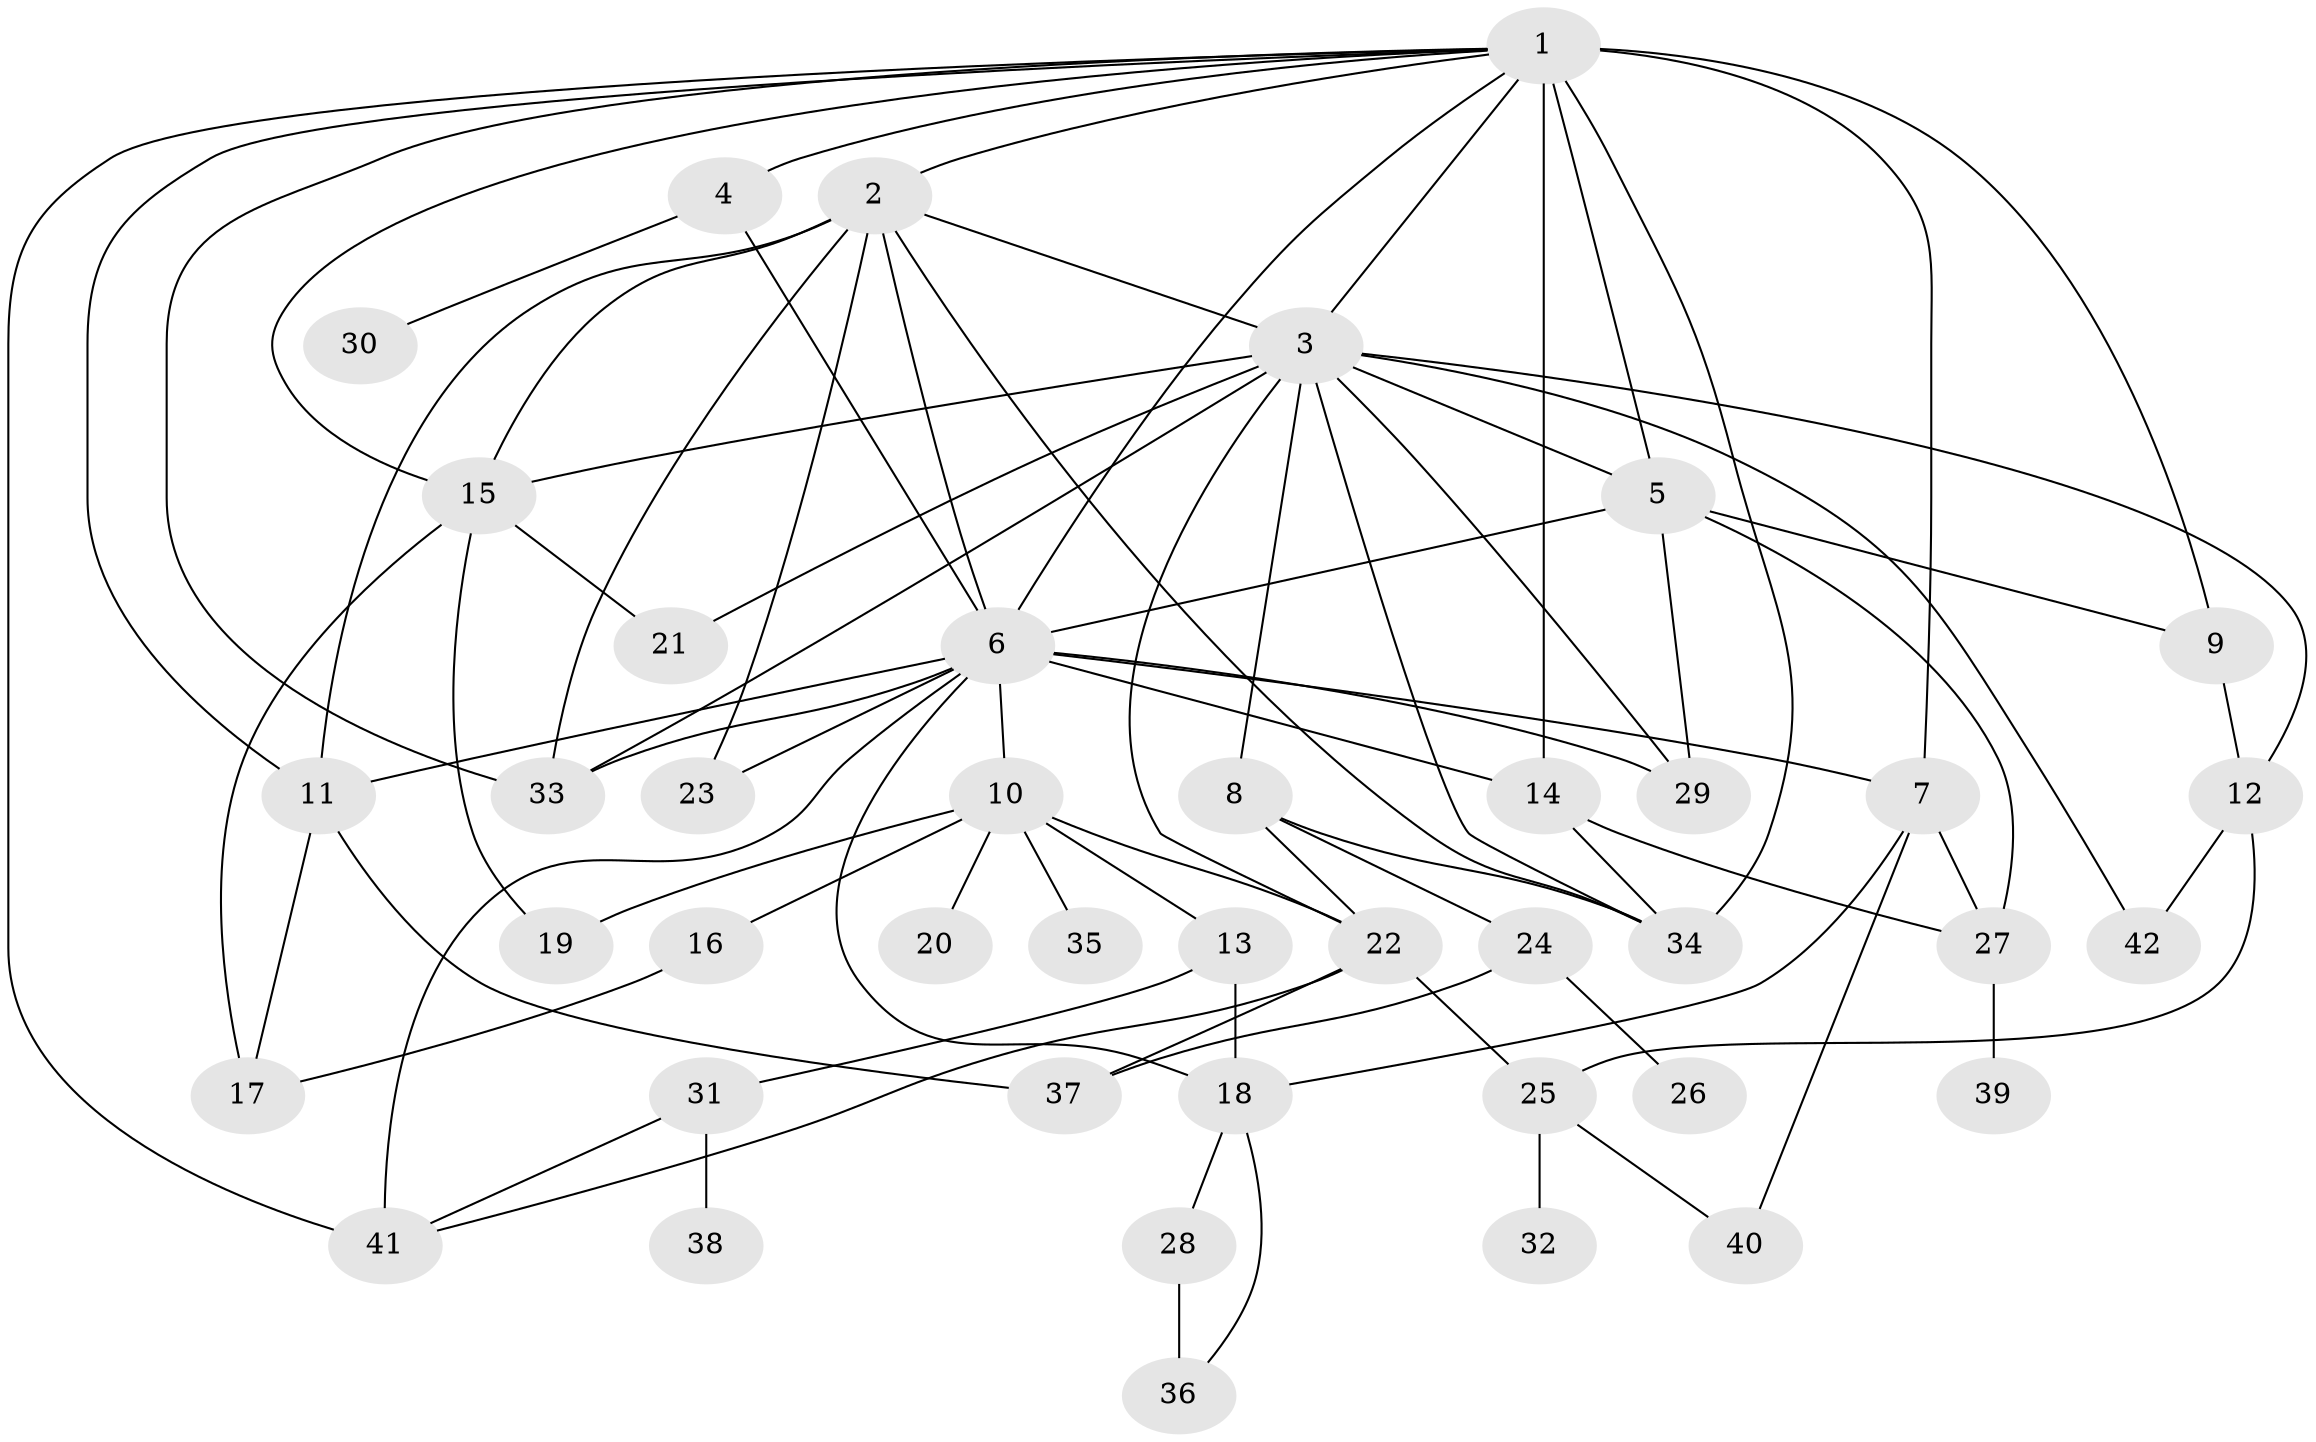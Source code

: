 // original degree distribution, {11: 0.007194244604316547, 5: 0.07913669064748201, 8: 0.02158273381294964, 3: 0.17985611510791366, 7: 0.007194244604316547, 4: 0.1366906474820144, 2: 0.33093525179856115, 6: 0.02158273381294964, 1: 0.2158273381294964}
// Generated by graph-tools (version 1.1) at 2025/48/03/04/25 22:48:36]
// undirected, 42 vertices, 83 edges
graph export_dot {
  node [color=gray90,style=filled];
  1;
  2;
  3;
  4;
  5;
  6;
  7;
  8;
  9;
  10;
  11;
  12;
  13;
  14;
  15;
  16;
  17;
  18;
  19;
  20;
  21;
  22;
  23;
  24;
  25;
  26;
  27;
  28;
  29;
  30;
  31;
  32;
  33;
  34;
  35;
  36;
  37;
  38;
  39;
  40;
  41;
  42;
  1 -- 2 [weight=1.0];
  1 -- 3 [weight=1.0];
  1 -- 4 [weight=1.0];
  1 -- 5 [weight=3.0];
  1 -- 6 [weight=1.0];
  1 -- 7 [weight=1.0];
  1 -- 9 [weight=3.0];
  1 -- 11 [weight=1.0];
  1 -- 14 [weight=3.0];
  1 -- 15 [weight=1.0];
  1 -- 33 [weight=1.0];
  1 -- 34 [weight=1.0];
  1 -- 41 [weight=1.0];
  2 -- 3 [weight=1.0];
  2 -- 6 [weight=2.0];
  2 -- 11 [weight=2.0];
  2 -- 15 [weight=1.0];
  2 -- 23 [weight=1.0];
  2 -- 33 [weight=1.0];
  2 -- 34 [weight=1.0];
  3 -- 5 [weight=1.0];
  3 -- 8 [weight=1.0];
  3 -- 12 [weight=1.0];
  3 -- 15 [weight=2.0];
  3 -- 21 [weight=1.0];
  3 -- 22 [weight=1.0];
  3 -- 29 [weight=1.0];
  3 -- 33 [weight=1.0];
  3 -- 34 [weight=1.0];
  3 -- 42 [weight=1.0];
  4 -- 6 [weight=1.0];
  4 -- 30 [weight=1.0];
  5 -- 6 [weight=2.0];
  5 -- 9 [weight=2.0];
  5 -- 27 [weight=2.0];
  5 -- 29 [weight=1.0];
  6 -- 7 [weight=1.0];
  6 -- 10 [weight=1.0];
  6 -- 11 [weight=1.0];
  6 -- 14 [weight=2.0];
  6 -- 18 [weight=1.0];
  6 -- 23 [weight=1.0];
  6 -- 29 [weight=1.0];
  6 -- 33 [weight=2.0];
  6 -- 41 [weight=1.0];
  7 -- 18 [weight=1.0];
  7 -- 27 [weight=1.0];
  7 -- 40 [weight=1.0];
  8 -- 22 [weight=1.0];
  8 -- 24 [weight=1.0];
  8 -- 34 [weight=2.0];
  9 -- 12 [weight=1.0];
  10 -- 13 [weight=1.0];
  10 -- 16 [weight=1.0];
  10 -- 19 [weight=1.0];
  10 -- 20 [weight=1.0];
  10 -- 22 [weight=1.0];
  10 -- 35 [weight=1.0];
  11 -- 17 [weight=1.0];
  11 -- 37 [weight=2.0];
  12 -- 25 [weight=1.0];
  12 -- 42 [weight=1.0];
  13 -- 18 [weight=1.0];
  13 -- 31 [weight=1.0];
  14 -- 27 [weight=1.0];
  14 -- 34 [weight=2.0];
  15 -- 17 [weight=1.0];
  15 -- 19 [weight=1.0];
  15 -- 21 [weight=1.0];
  16 -- 17 [weight=1.0];
  18 -- 28 [weight=1.0];
  18 -- 36 [weight=1.0];
  22 -- 25 [weight=1.0];
  22 -- 37 [weight=1.0];
  22 -- 41 [weight=1.0];
  24 -- 26 [weight=1.0];
  24 -- 37 [weight=1.0];
  25 -- 32 [weight=1.0];
  25 -- 40 [weight=1.0];
  27 -- 39 [weight=1.0];
  28 -- 36 [weight=2.0];
  31 -- 38 [weight=1.0];
  31 -- 41 [weight=1.0];
}
